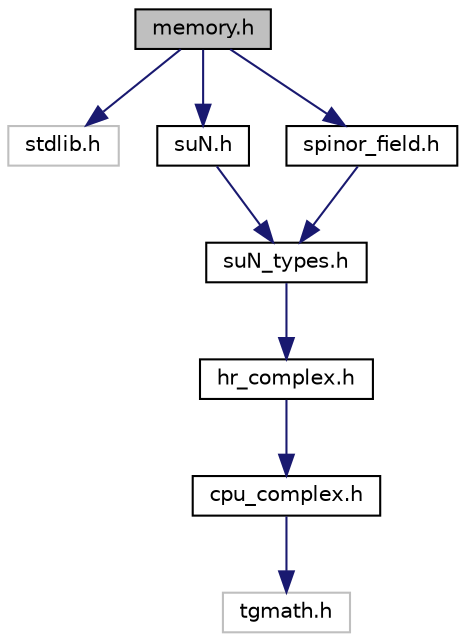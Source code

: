 digraph "memory.h"
{
 // LATEX_PDF_SIZE
  edge [fontname="Helvetica",fontsize="10",labelfontname="Helvetica",labelfontsize="10"];
  node [fontname="Helvetica",fontsize="10",shape=record];
  Node1 [label="memory.h",height=0.2,width=0.4,color="black", fillcolor="grey75", style="filled", fontcolor="black",tooltip="Memory handling functions."];
  Node1 -> Node2 [color="midnightblue",fontsize="10",style="solid"];
  Node2 [label="stdlib.h",height=0.2,width=0.4,color="grey75", fillcolor="white", style="filled",tooltip=" "];
  Node1 -> Node3 [color="midnightblue",fontsize="10",style="solid"];
  Node3 [label="suN.h",height=0.2,width=0.4,color="black", fillcolor="white", style="filled",URL="$d1/d36/suN_8h_source.html",tooltip=" "];
  Node3 -> Node4 [color="midnightblue",fontsize="10",style="solid"];
  Node4 [label="suN_types.h",height=0.2,width=0.4,color="black", fillcolor="white", style="filled",URL="$d9/d21/suN__types_8h_source.html",tooltip=" "];
  Node4 -> Node5 [color="midnightblue",fontsize="10",style="solid"];
  Node5 [label="hr_complex.h",height=0.2,width=0.4,color="black", fillcolor="white", style="filled",URL="$d1/d74/hr__complex_8h_source.html",tooltip=" "];
  Node5 -> Node6 [color="midnightblue",fontsize="10",style="solid"];
  Node6 [label="cpu_complex.h",height=0.2,width=0.4,color="black", fillcolor="white", style="filled",URL="$d2/dfb/cpu__complex_8h_source.html",tooltip=" "];
  Node6 -> Node7 [color="midnightblue",fontsize="10",style="solid"];
  Node7 [label="tgmath.h",height=0.2,width=0.4,color="grey75", fillcolor="white", style="filled",tooltip=" "];
  Node1 -> Node8 [color="midnightblue",fontsize="10",style="solid"];
  Node8 [label="spinor_field.h",height=0.2,width=0.4,color="black", fillcolor="white", style="filled",URL="$d3/ded/spinor__field_8h.html",tooltip="The elementary site structures defined in suN.h are used in this file to define field structures that..."];
  Node8 -> Node4 [color="midnightblue",fontsize="10",style="solid"];
}
